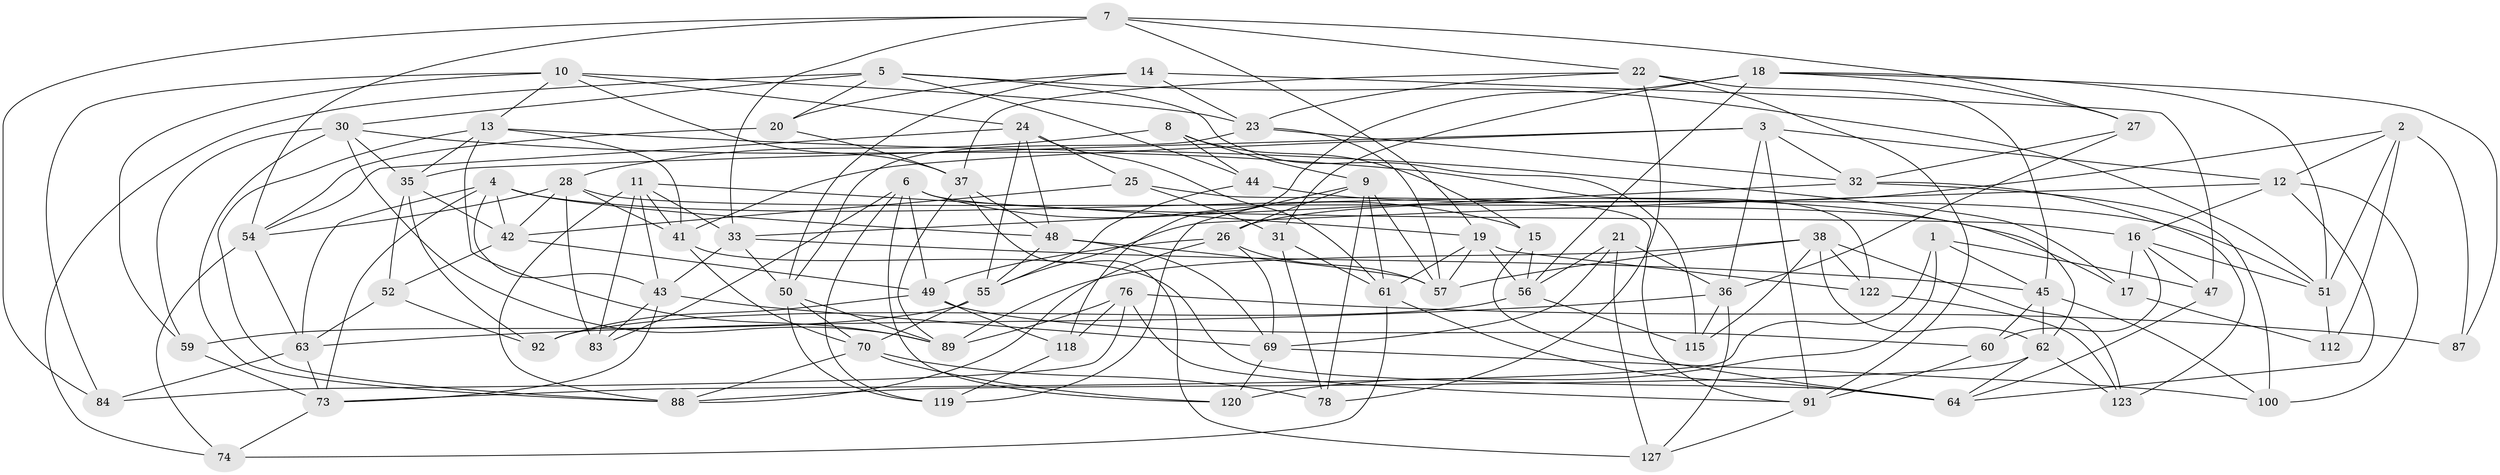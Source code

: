 // Generated by graph-tools (version 1.1) at 2025/52/02/27/25 19:52:27]
// undirected, 79 vertices, 205 edges
graph export_dot {
graph [start="1"]
  node [color=gray90,style=filled];
  1;
  2 [super="+46"];
  3 [super="+34"];
  4 [super="+65"];
  5 [super="+53"];
  6 [super="+39"];
  7 [super="+116"];
  8;
  9 [super="+95"];
  10 [super="+104"];
  11 [super="+66"];
  12 [super="+40"];
  13 [super="+72"];
  14;
  15;
  16 [super="+29"];
  17;
  18 [super="+75"];
  19 [super="+79"];
  20;
  21;
  22 [super="+117"];
  23 [super="+108"];
  24 [super="+96"];
  25;
  26 [super="+67"];
  27;
  28 [super="+105"];
  30 [super="+94"];
  31;
  32 [super="+99"];
  33 [super="+124"];
  35 [super="+103"];
  36 [super="+80"];
  37 [super="+81"];
  38 [super="+109"];
  41 [super="+126"];
  42 [super="+58"];
  43 [super="+111"];
  44;
  45 [super="+77"];
  47;
  48 [super="+128"];
  49 [super="+106"];
  50 [super="+102"];
  51 [super="+90"];
  52;
  54 [super="+107"];
  55 [super="+68"];
  56 [super="+101"];
  57 [super="+114"];
  59;
  60;
  61 [super="+71"];
  62 [super="+97"];
  63 [super="+98"];
  64 [super="+82"];
  69 [super="+85"];
  70 [super="+86"];
  73 [super="+121"];
  74;
  76 [super="+93"];
  78;
  83;
  84;
  87;
  88 [super="+125"];
  89 [super="+110"];
  91 [super="+113"];
  92;
  100;
  112;
  115;
  118;
  119;
  120;
  122;
  123;
  127;
  1 -- 47;
  1 -- 120;
  1 -- 45;
  1 -- 73;
  2 -- 112 [weight=2];
  2 -- 26;
  2 -- 51;
  2 -- 87;
  2 -- 12;
  3 -- 35;
  3 -- 12;
  3 -- 91;
  3 -- 36;
  3 -- 41;
  3 -- 32;
  4 -- 43;
  4 -- 17;
  4 -- 42;
  4 -- 48;
  4 -- 63;
  4 -- 73;
  5 -- 30;
  5 -- 44;
  5 -- 20;
  5 -- 74;
  5 -- 115;
  5 -- 51;
  6 -- 83;
  6 -- 119;
  6 -- 16;
  6 -- 120;
  6 -- 15;
  6 -- 49;
  7 -- 84;
  7 -- 27;
  7 -- 54;
  7 -- 33;
  7 -- 19;
  7 -- 22;
  8 -- 15;
  8 -- 44;
  8 -- 28;
  8 -- 9;
  9 -- 119;
  9 -- 61;
  9 -- 57;
  9 -- 78;
  9 -- 26;
  10 -- 23;
  10 -- 84;
  10 -- 24;
  10 -- 59;
  10 -- 37;
  10 -- 13;
  11 -- 33;
  11 -- 83;
  11 -- 88;
  11 -- 19;
  11 -- 41;
  11 -- 43;
  12 -- 100;
  12 -- 64;
  12 -- 16;
  12 -- 55;
  13 -- 41;
  13 -- 17;
  13 -- 35;
  13 -- 88;
  13 -- 89;
  14 -- 20;
  14 -- 47;
  14 -- 50;
  14 -- 23;
  15 -- 64;
  15 -- 56;
  16 -- 60;
  16 -- 47;
  16 -- 17;
  16 -- 51;
  17 -- 112;
  18 -- 118;
  18 -- 51;
  18 -- 27;
  18 -- 87;
  18 -- 31;
  18 -- 56;
  19 -- 61;
  19 -- 56;
  19 -- 57;
  19 -- 122;
  20 -- 54;
  20 -- 37;
  21 -- 56;
  21 -- 127;
  21 -- 36;
  21 -- 69;
  22 -- 91;
  22 -- 45;
  22 -- 23;
  22 -- 37;
  22 -- 78;
  23 -- 50;
  23 -- 32;
  23 -- 57;
  24 -- 55;
  24 -- 54;
  24 -- 48;
  24 -- 25;
  24 -- 61;
  25 -- 42;
  25 -- 31;
  25 -- 91;
  26 -- 69;
  26 -- 57;
  26 -- 88;
  26 -- 49;
  27 -- 32;
  27 -- 36;
  28 -- 83;
  28 -- 41;
  28 -- 42;
  28 -- 54;
  28 -- 62;
  30 -- 89;
  30 -- 35;
  30 -- 88;
  30 -- 122;
  30 -- 59;
  31 -- 78;
  31 -- 61;
  32 -- 123;
  32 -- 100;
  32 -- 33;
  33 -- 50;
  33 -- 43;
  33 -- 45;
  35 -- 92;
  35 -- 42;
  35 -- 52;
  36 -- 115;
  36 -- 127;
  36 -- 63;
  37 -- 89;
  37 -- 48;
  37 -- 127;
  38 -- 122;
  38 -- 123;
  38 -- 89;
  38 -- 57;
  38 -- 115;
  38 -- 62;
  41 -- 70;
  41 -- 64;
  42 -- 52;
  42 -- 49;
  43 -- 83;
  43 -- 69;
  43 -- 73;
  44 -- 55;
  44 -- 51;
  45 -- 100;
  45 -- 60;
  45 -- 62;
  47 -- 64;
  48 -- 55;
  48 -- 69;
  48 -- 57;
  49 -- 60;
  49 -- 118;
  49 -- 92;
  50 -- 89;
  50 -- 70;
  50 -- 119;
  51 -- 112;
  52 -- 63;
  52 -- 92;
  54 -- 74;
  54 -- 63;
  55 -- 59;
  55 -- 70;
  56 -- 115;
  56 -- 92;
  59 -- 73;
  60 -- 91;
  61 -- 74;
  61 -- 64;
  62 -- 123;
  62 -- 88;
  62 -- 64;
  63 -- 73;
  63 -- 84;
  69 -- 100;
  69 -- 120;
  70 -- 78;
  70 -- 120;
  70 -- 88;
  73 -- 74;
  76 -- 87 [weight=2];
  76 -- 118;
  76 -- 89;
  76 -- 84;
  76 -- 91;
  91 -- 127;
  118 -- 119;
  122 -- 123;
}
